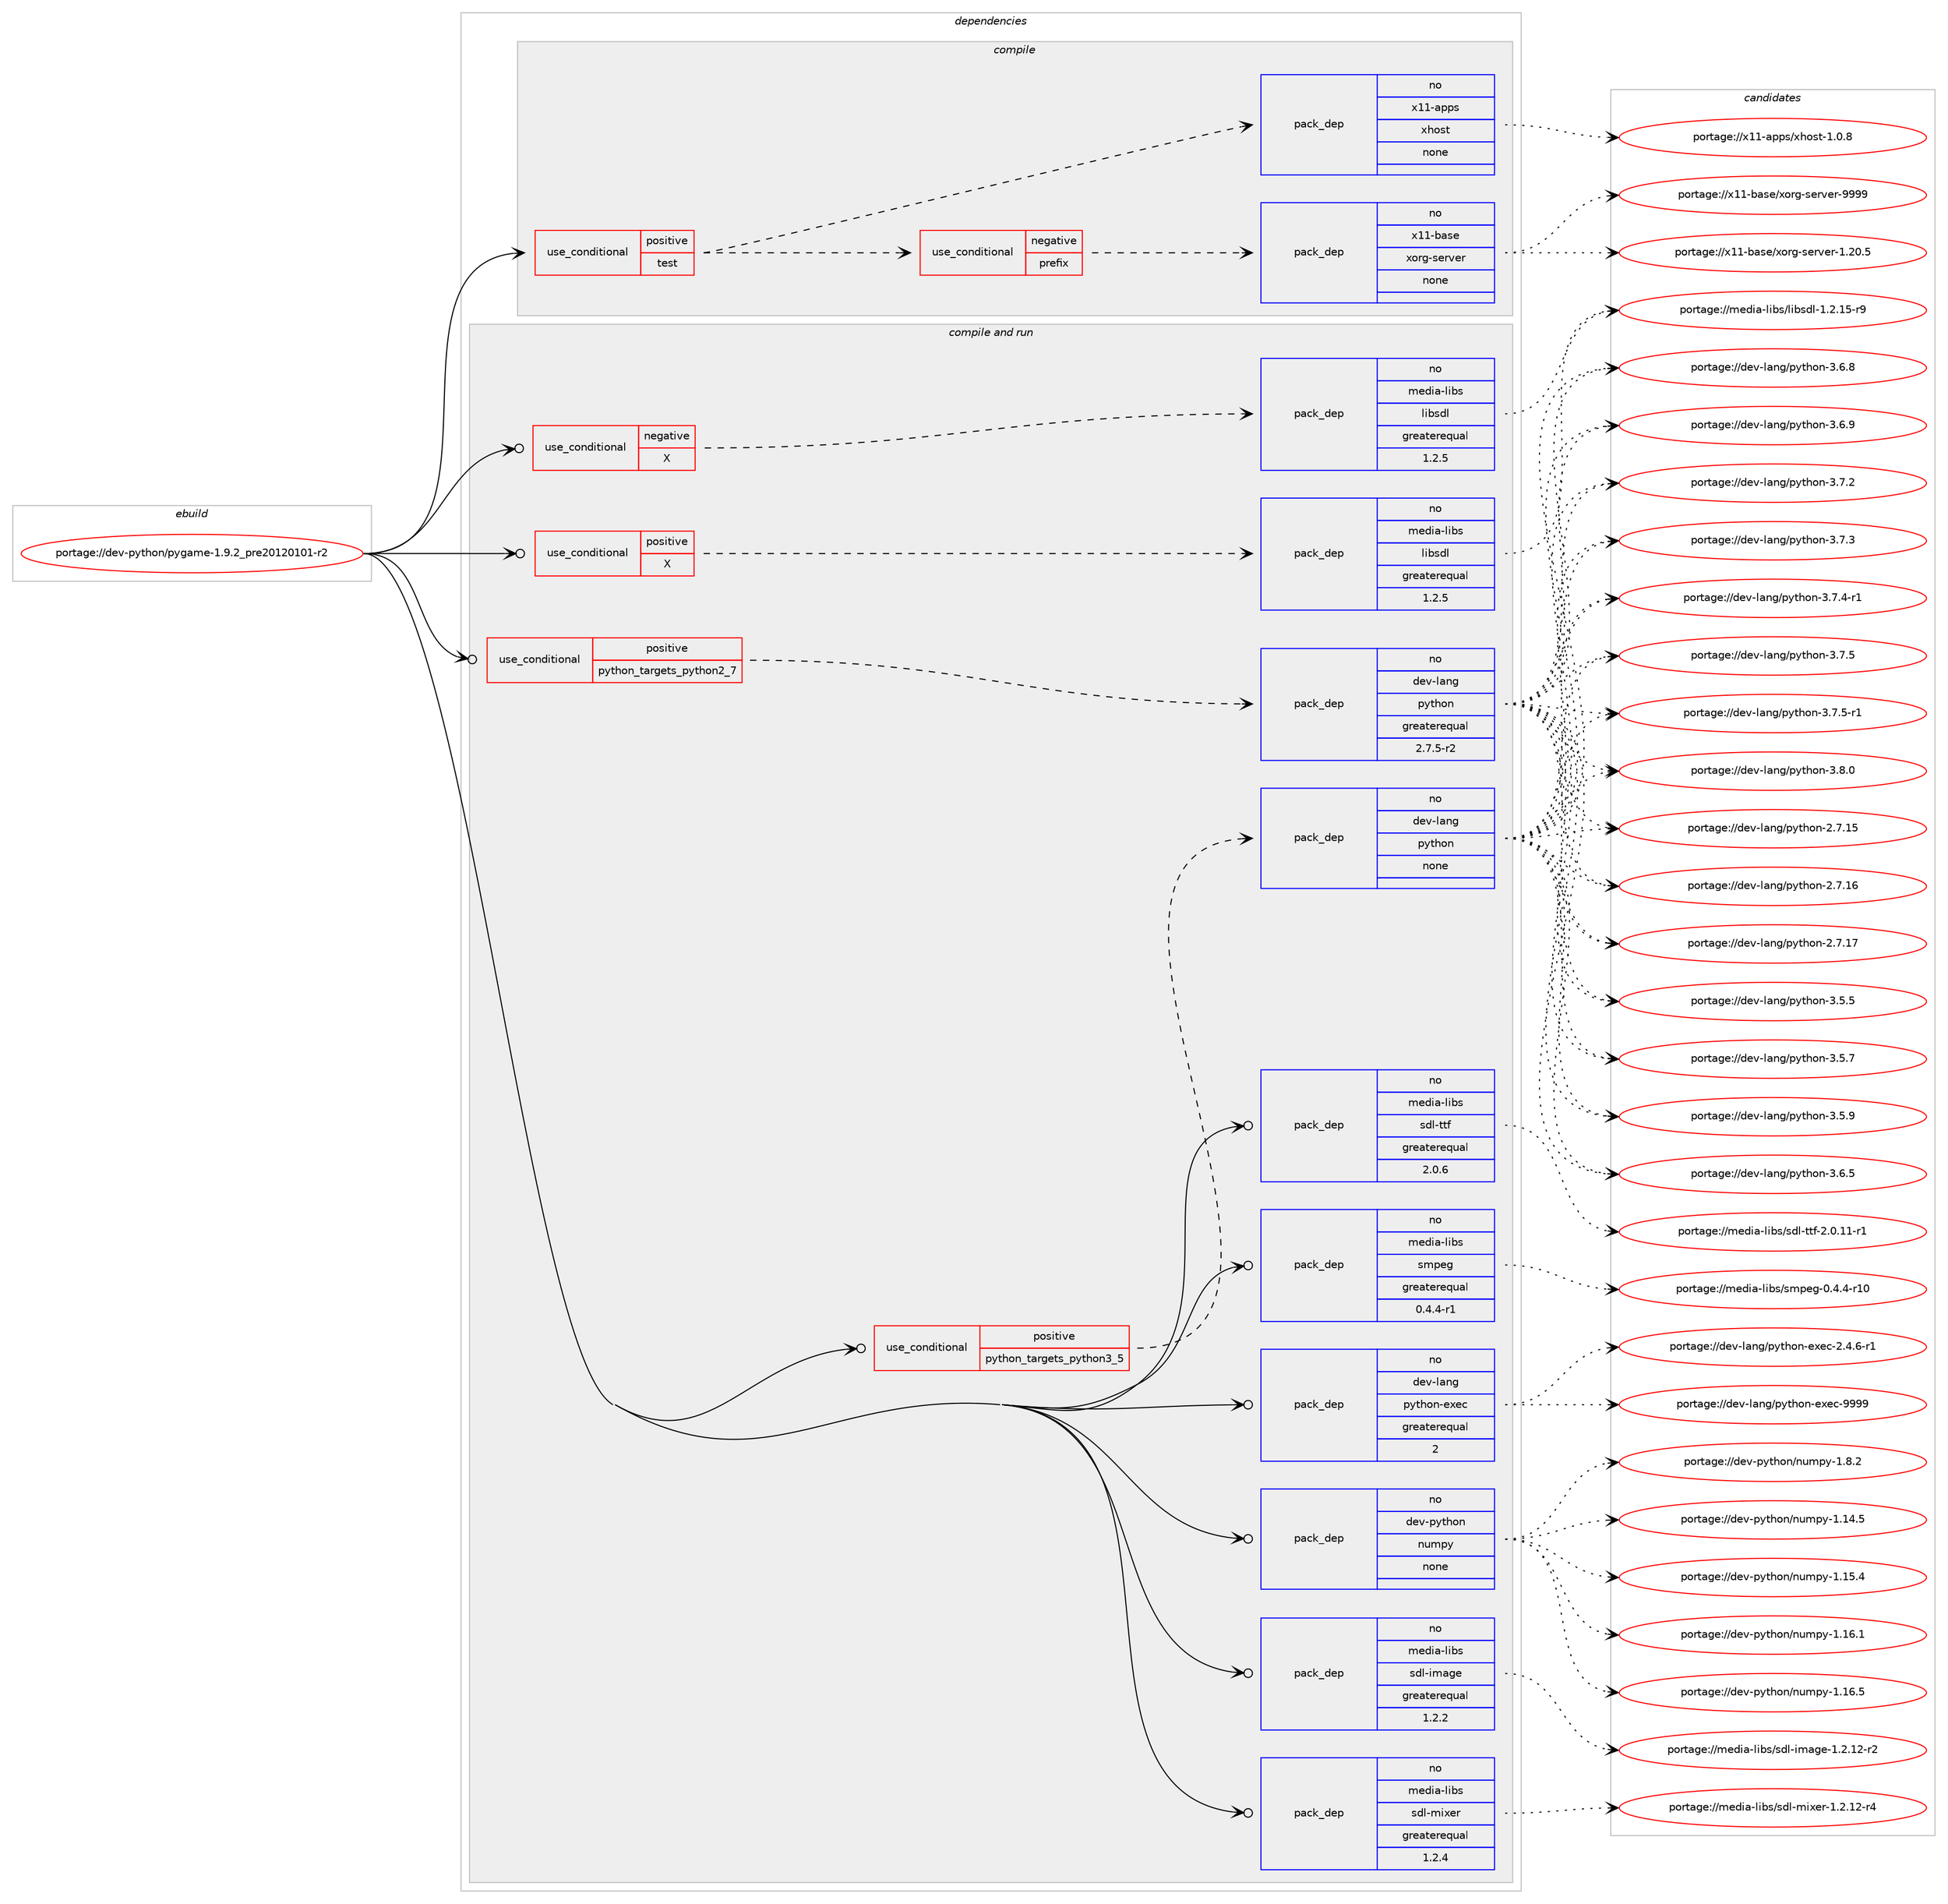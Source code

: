 digraph prolog {

# *************
# Graph options
# *************

newrank=true;
concentrate=true;
compound=true;
graph [rankdir=LR,fontname=Helvetica,fontsize=10,ranksep=1.5];#, ranksep=2.5, nodesep=0.2];
edge  [arrowhead=vee];
node  [fontname=Helvetica,fontsize=10];

# **********
# The ebuild
# **********

subgraph cluster_leftcol {
color=gray;
label=<<i>ebuild</i>>;
id [label="portage://dev-python/pygame-1.9.2_pre20120101-r2", color=red, width=4, href="../dev-python/pygame-1.9.2_pre20120101-r2.svg"];
}

# ****************
# The dependencies
# ****************

subgraph cluster_midcol {
color=gray;
label=<<i>dependencies</i>>;
subgraph cluster_compile {
fillcolor="#eeeeee";
style=filled;
label=<<i>compile</i>>;
subgraph cond35179 {
dependency160815 [label=<<TABLE BORDER="0" CELLBORDER="1" CELLSPACING="0" CELLPADDING="4"><TR><TD ROWSPAN="3" CELLPADDING="10">use_conditional</TD></TR><TR><TD>positive</TD></TR><TR><TD>test</TD></TR></TABLE>>, shape=none, color=red];
subgraph cond35180 {
dependency160816 [label=<<TABLE BORDER="0" CELLBORDER="1" CELLSPACING="0" CELLPADDING="4"><TR><TD ROWSPAN="3" CELLPADDING="10">use_conditional</TD></TR><TR><TD>negative</TD></TR><TR><TD>prefix</TD></TR></TABLE>>, shape=none, color=red];
subgraph pack122269 {
dependency160817 [label=<<TABLE BORDER="0" CELLBORDER="1" CELLSPACING="0" CELLPADDING="4" WIDTH="220"><TR><TD ROWSPAN="6" CELLPADDING="30">pack_dep</TD></TR><TR><TD WIDTH="110">no</TD></TR><TR><TD>x11-base</TD></TR><TR><TD>xorg-server</TD></TR><TR><TD>none</TD></TR><TR><TD></TD></TR></TABLE>>, shape=none, color=blue];
}
dependency160816:e -> dependency160817:w [weight=20,style="dashed",arrowhead="vee"];
}
dependency160815:e -> dependency160816:w [weight=20,style="dashed",arrowhead="vee"];
subgraph pack122270 {
dependency160818 [label=<<TABLE BORDER="0" CELLBORDER="1" CELLSPACING="0" CELLPADDING="4" WIDTH="220"><TR><TD ROWSPAN="6" CELLPADDING="30">pack_dep</TD></TR><TR><TD WIDTH="110">no</TD></TR><TR><TD>x11-apps</TD></TR><TR><TD>xhost</TD></TR><TR><TD>none</TD></TR><TR><TD></TD></TR></TABLE>>, shape=none, color=blue];
}
dependency160815:e -> dependency160818:w [weight=20,style="dashed",arrowhead="vee"];
}
id:e -> dependency160815:w [weight=20,style="solid",arrowhead="vee"];
}
subgraph cluster_compileandrun {
fillcolor="#eeeeee";
style=filled;
label=<<i>compile and run</i>>;
subgraph cond35181 {
dependency160819 [label=<<TABLE BORDER="0" CELLBORDER="1" CELLSPACING="0" CELLPADDING="4"><TR><TD ROWSPAN="3" CELLPADDING="10">use_conditional</TD></TR><TR><TD>negative</TD></TR><TR><TD>X</TD></TR></TABLE>>, shape=none, color=red];
subgraph pack122271 {
dependency160820 [label=<<TABLE BORDER="0" CELLBORDER="1" CELLSPACING="0" CELLPADDING="4" WIDTH="220"><TR><TD ROWSPAN="6" CELLPADDING="30">pack_dep</TD></TR><TR><TD WIDTH="110">no</TD></TR><TR><TD>media-libs</TD></TR><TR><TD>libsdl</TD></TR><TR><TD>greaterequal</TD></TR><TR><TD>1.2.5</TD></TR></TABLE>>, shape=none, color=blue];
}
dependency160819:e -> dependency160820:w [weight=20,style="dashed",arrowhead="vee"];
}
id:e -> dependency160819:w [weight=20,style="solid",arrowhead="odotvee"];
subgraph cond35182 {
dependency160821 [label=<<TABLE BORDER="0" CELLBORDER="1" CELLSPACING="0" CELLPADDING="4"><TR><TD ROWSPAN="3" CELLPADDING="10">use_conditional</TD></TR><TR><TD>positive</TD></TR><TR><TD>X</TD></TR></TABLE>>, shape=none, color=red];
subgraph pack122272 {
dependency160822 [label=<<TABLE BORDER="0" CELLBORDER="1" CELLSPACING="0" CELLPADDING="4" WIDTH="220"><TR><TD ROWSPAN="6" CELLPADDING="30">pack_dep</TD></TR><TR><TD WIDTH="110">no</TD></TR><TR><TD>media-libs</TD></TR><TR><TD>libsdl</TD></TR><TR><TD>greaterequal</TD></TR><TR><TD>1.2.5</TD></TR></TABLE>>, shape=none, color=blue];
}
dependency160821:e -> dependency160822:w [weight=20,style="dashed",arrowhead="vee"];
}
id:e -> dependency160821:w [weight=20,style="solid",arrowhead="odotvee"];
subgraph cond35183 {
dependency160823 [label=<<TABLE BORDER="0" CELLBORDER="1" CELLSPACING="0" CELLPADDING="4"><TR><TD ROWSPAN="3" CELLPADDING="10">use_conditional</TD></TR><TR><TD>positive</TD></TR><TR><TD>python_targets_python2_7</TD></TR></TABLE>>, shape=none, color=red];
subgraph pack122273 {
dependency160824 [label=<<TABLE BORDER="0" CELLBORDER="1" CELLSPACING="0" CELLPADDING="4" WIDTH="220"><TR><TD ROWSPAN="6" CELLPADDING="30">pack_dep</TD></TR><TR><TD WIDTH="110">no</TD></TR><TR><TD>dev-lang</TD></TR><TR><TD>python</TD></TR><TR><TD>greaterequal</TD></TR><TR><TD>2.7.5-r2</TD></TR></TABLE>>, shape=none, color=blue];
}
dependency160823:e -> dependency160824:w [weight=20,style="dashed",arrowhead="vee"];
}
id:e -> dependency160823:w [weight=20,style="solid",arrowhead="odotvee"];
subgraph cond35184 {
dependency160825 [label=<<TABLE BORDER="0" CELLBORDER="1" CELLSPACING="0" CELLPADDING="4"><TR><TD ROWSPAN="3" CELLPADDING="10">use_conditional</TD></TR><TR><TD>positive</TD></TR><TR><TD>python_targets_python3_5</TD></TR></TABLE>>, shape=none, color=red];
subgraph pack122274 {
dependency160826 [label=<<TABLE BORDER="0" CELLBORDER="1" CELLSPACING="0" CELLPADDING="4" WIDTH="220"><TR><TD ROWSPAN="6" CELLPADDING="30">pack_dep</TD></TR><TR><TD WIDTH="110">no</TD></TR><TR><TD>dev-lang</TD></TR><TR><TD>python</TD></TR><TR><TD>none</TD></TR><TR><TD></TD></TR></TABLE>>, shape=none, color=blue];
}
dependency160825:e -> dependency160826:w [weight=20,style="dashed",arrowhead="vee"];
}
id:e -> dependency160825:w [weight=20,style="solid",arrowhead="odotvee"];
subgraph pack122275 {
dependency160827 [label=<<TABLE BORDER="0" CELLBORDER="1" CELLSPACING="0" CELLPADDING="4" WIDTH="220"><TR><TD ROWSPAN="6" CELLPADDING="30">pack_dep</TD></TR><TR><TD WIDTH="110">no</TD></TR><TR><TD>dev-lang</TD></TR><TR><TD>python-exec</TD></TR><TR><TD>greaterequal</TD></TR><TR><TD>2</TD></TR></TABLE>>, shape=none, color=blue];
}
id:e -> dependency160827:w [weight=20,style="solid",arrowhead="odotvee"];
subgraph pack122276 {
dependency160828 [label=<<TABLE BORDER="0" CELLBORDER="1" CELLSPACING="0" CELLPADDING="4" WIDTH="220"><TR><TD ROWSPAN="6" CELLPADDING="30">pack_dep</TD></TR><TR><TD WIDTH="110">no</TD></TR><TR><TD>dev-python</TD></TR><TR><TD>numpy</TD></TR><TR><TD>none</TD></TR><TR><TD></TD></TR></TABLE>>, shape=none, color=blue];
}
id:e -> dependency160828:w [weight=20,style="solid",arrowhead="odotvee"];
subgraph pack122277 {
dependency160829 [label=<<TABLE BORDER="0" CELLBORDER="1" CELLSPACING="0" CELLPADDING="4" WIDTH="220"><TR><TD ROWSPAN="6" CELLPADDING="30">pack_dep</TD></TR><TR><TD WIDTH="110">no</TD></TR><TR><TD>media-libs</TD></TR><TR><TD>sdl-image</TD></TR><TR><TD>greaterequal</TD></TR><TR><TD>1.2.2</TD></TR></TABLE>>, shape=none, color=blue];
}
id:e -> dependency160829:w [weight=20,style="solid",arrowhead="odotvee"];
subgraph pack122278 {
dependency160830 [label=<<TABLE BORDER="0" CELLBORDER="1" CELLSPACING="0" CELLPADDING="4" WIDTH="220"><TR><TD ROWSPAN="6" CELLPADDING="30">pack_dep</TD></TR><TR><TD WIDTH="110">no</TD></TR><TR><TD>media-libs</TD></TR><TR><TD>sdl-mixer</TD></TR><TR><TD>greaterequal</TD></TR><TR><TD>1.2.4</TD></TR></TABLE>>, shape=none, color=blue];
}
id:e -> dependency160830:w [weight=20,style="solid",arrowhead="odotvee"];
subgraph pack122279 {
dependency160831 [label=<<TABLE BORDER="0" CELLBORDER="1" CELLSPACING="0" CELLPADDING="4" WIDTH="220"><TR><TD ROWSPAN="6" CELLPADDING="30">pack_dep</TD></TR><TR><TD WIDTH="110">no</TD></TR><TR><TD>media-libs</TD></TR><TR><TD>sdl-ttf</TD></TR><TR><TD>greaterequal</TD></TR><TR><TD>2.0.6</TD></TR></TABLE>>, shape=none, color=blue];
}
id:e -> dependency160831:w [weight=20,style="solid",arrowhead="odotvee"];
subgraph pack122280 {
dependency160832 [label=<<TABLE BORDER="0" CELLBORDER="1" CELLSPACING="0" CELLPADDING="4" WIDTH="220"><TR><TD ROWSPAN="6" CELLPADDING="30">pack_dep</TD></TR><TR><TD WIDTH="110">no</TD></TR><TR><TD>media-libs</TD></TR><TR><TD>smpeg</TD></TR><TR><TD>greaterequal</TD></TR><TR><TD>0.4.4-r1</TD></TR></TABLE>>, shape=none, color=blue];
}
id:e -> dependency160832:w [weight=20,style="solid",arrowhead="odotvee"];
}
subgraph cluster_run {
fillcolor="#eeeeee";
style=filled;
label=<<i>run</i>>;
}
}

# **************
# The candidates
# **************

subgraph cluster_choices {
rank=same;
color=gray;
label=<<i>candidates</i>>;

subgraph choice122269 {
color=black;
nodesep=1;
choiceportage1204949459897115101471201111141034511510111411810111445494650484653 [label="portage://x11-base/xorg-server-1.20.5", color=red, width=4,href="../x11-base/xorg-server-1.20.5.svg"];
choiceportage120494945989711510147120111114103451151011141181011144557575757 [label="portage://x11-base/xorg-server-9999", color=red, width=4,href="../x11-base/xorg-server-9999.svg"];
dependency160817:e -> choiceportage1204949459897115101471201111141034511510111411810111445494650484653:w [style=dotted,weight="100"];
dependency160817:e -> choiceportage120494945989711510147120111114103451151011141181011144557575757:w [style=dotted,weight="100"];
}
subgraph choice122270 {
color=black;
nodesep=1;
choiceportage1204949459711211211547120104111115116454946484656 [label="portage://x11-apps/xhost-1.0.8", color=red, width=4,href="../x11-apps/xhost-1.0.8.svg"];
dependency160818:e -> choiceportage1204949459711211211547120104111115116454946484656:w [style=dotted,weight="100"];
}
subgraph choice122271 {
color=black;
nodesep=1;
choiceportage1091011001059745108105981154710810598115100108454946504649534511457 [label="portage://media-libs/libsdl-1.2.15-r9", color=red, width=4,href="../media-libs/libsdl-1.2.15-r9.svg"];
dependency160820:e -> choiceportage1091011001059745108105981154710810598115100108454946504649534511457:w [style=dotted,weight="100"];
}
subgraph choice122272 {
color=black;
nodesep=1;
choiceportage1091011001059745108105981154710810598115100108454946504649534511457 [label="portage://media-libs/libsdl-1.2.15-r9", color=red, width=4,href="../media-libs/libsdl-1.2.15-r9.svg"];
dependency160822:e -> choiceportage1091011001059745108105981154710810598115100108454946504649534511457:w [style=dotted,weight="100"];
}
subgraph choice122273 {
color=black;
nodesep=1;
choiceportage10010111845108971101034711212111610411111045504655464953 [label="portage://dev-lang/python-2.7.15", color=red, width=4,href="../dev-lang/python-2.7.15.svg"];
choiceportage10010111845108971101034711212111610411111045504655464954 [label="portage://dev-lang/python-2.7.16", color=red, width=4,href="../dev-lang/python-2.7.16.svg"];
choiceportage10010111845108971101034711212111610411111045504655464955 [label="portage://dev-lang/python-2.7.17", color=red, width=4,href="../dev-lang/python-2.7.17.svg"];
choiceportage100101118451089711010347112121116104111110455146534653 [label="portage://dev-lang/python-3.5.5", color=red, width=4,href="../dev-lang/python-3.5.5.svg"];
choiceportage100101118451089711010347112121116104111110455146534655 [label="portage://dev-lang/python-3.5.7", color=red, width=4,href="../dev-lang/python-3.5.7.svg"];
choiceportage100101118451089711010347112121116104111110455146534657 [label="portage://dev-lang/python-3.5.9", color=red, width=4,href="../dev-lang/python-3.5.9.svg"];
choiceportage100101118451089711010347112121116104111110455146544653 [label="portage://dev-lang/python-3.6.5", color=red, width=4,href="../dev-lang/python-3.6.5.svg"];
choiceportage100101118451089711010347112121116104111110455146544656 [label="portage://dev-lang/python-3.6.8", color=red, width=4,href="../dev-lang/python-3.6.8.svg"];
choiceportage100101118451089711010347112121116104111110455146544657 [label="portage://dev-lang/python-3.6.9", color=red, width=4,href="../dev-lang/python-3.6.9.svg"];
choiceportage100101118451089711010347112121116104111110455146554650 [label="portage://dev-lang/python-3.7.2", color=red, width=4,href="../dev-lang/python-3.7.2.svg"];
choiceportage100101118451089711010347112121116104111110455146554651 [label="portage://dev-lang/python-3.7.3", color=red, width=4,href="../dev-lang/python-3.7.3.svg"];
choiceportage1001011184510897110103471121211161041111104551465546524511449 [label="portage://dev-lang/python-3.7.4-r1", color=red, width=4,href="../dev-lang/python-3.7.4-r1.svg"];
choiceportage100101118451089711010347112121116104111110455146554653 [label="portage://dev-lang/python-3.7.5", color=red, width=4,href="../dev-lang/python-3.7.5.svg"];
choiceportage1001011184510897110103471121211161041111104551465546534511449 [label="portage://dev-lang/python-3.7.5-r1", color=red, width=4,href="../dev-lang/python-3.7.5-r1.svg"];
choiceportage100101118451089711010347112121116104111110455146564648 [label="portage://dev-lang/python-3.8.0", color=red, width=4,href="../dev-lang/python-3.8.0.svg"];
dependency160824:e -> choiceportage10010111845108971101034711212111610411111045504655464953:w [style=dotted,weight="100"];
dependency160824:e -> choiceportage10010111845108971101034711212111610411111045504655464954:w [style=dotted,weight="100"];
dependency160824:e -> choiceportage10010111845108971101034711212111610411111045504655464955:w [style=dotted,weight="100"];
dependency160824:e -> choiceportage100101118451089711010347112121116104111110455146534653:w [style=dotted,weight="100"];
dependency160824:e -> choiceportage100101118451089711010347112121116104111110455146534655:w [style=dotted,weight="100"];
dependency160824:e -> choiceportage100101118451089711010347112121116104111110455146534657:w [style=dotted,weight="100"];
dependency160824:e -> choiceportage100101118451089711010347112121116104111110455146544653:w [style=dotted,weight="100"];
dependency160824:e -> choiceportage100101118451089711010347112121116104111110455146544656:w [style=dotted,weight="100"];
dependency160824:e -> choiceportage100101118451089711010347112121116104111110455146544657:w [style=dotted,weight="100"];
dependency160824:e -> choiceportage100101118451089711010347112121116104111110455146554650:w [style=dotted,weight="100"];
dependency160824:e -> choiceportage100101118451089711010347112121116104111110455146554651:w [style=dotted,weight="100"];
dependency160824:e -> choiceportage1001011184510897110103471121211161041111104551465546524511449:w [style=dotted,weight="100"];
dependency160824:e -> choiceportage100101118451089711010347112121116104111110455146554653:w [style=dotted,weight="100"];
dependency160824:e -> choiceportage1001011184510897110103471121211161041111104551465546534511449:w [style=dotted,weight="100"];
dependency160824:e -> choiceportage100101118451089711010347112121116104111110455146564648:w [style=dotted,weight="100"];
}
subgraph choice122274 {
color=black;
nodesep=1;
choiceportage10010111845108971101034711212111610411111045504655464953 [label="portage://dev-lang/python-2.7.15", color=red, width=4,href="../dev-lang/python-2.7.15.svg"];
choiceportage10010111845108971101034711212111610411111045504655464954 [label="portage://dev-lang/python-2.7.16", color=red, width=4,href="../dev-lang/python-2.7.16.svg"];
choiceportage10010111845108971101034711212111610411111045504655464955 [label="portage://dev-lang/python-2.7.17", color=red, width=4,href="../dev-lang/python-2.7.17.svg"];
choiceportage100101118451089711010347112121116104111110455146534653 [label="portage://dev-lang/python-3.5.5", color=red, width=4,href="../dev-lang/python-3.5.5.svg"];
choiceportage100101118451089711010347112121116104111110455146534655 [label="portage://dev-lang/python-3.5.7", color=red, width=4,href="../dev-lang/python-3.5.7.svg"];
choiceportage100101118451089711010347112121116104111110455146534657 [label="portage://dev-lang/python-3.5.9", color=red, width=4,href="../dev-lang/python-3.5.9.svg"];
choiceportage100101118451089711010347112121116104111110455146544653 [label="portage://dev-lang/python-3.6.5", color=red, width=4,href="../dev-lang/python-3.6.5.svg"];
choiceportage100101118451089711010347112121116104111110455146544656 [label="portage://dev-lang/python-3.6.8", color=red, width=4,href="../dev-lang/python-3.6.8.svg"];
choiceportage100101118451089711010347112121116104111110455146544657 [label="portage://dev-lang/python-3.6.9", color=red, width=4,href="../dev-lang/python-3.6.9.svg"];
choiceportage100101118451089711010347112121116104111110455146554650 [label="portage://dev-lang/python-3.7.2", color=red, width=4,href="../dev-lang/python-3.7.2.svg"];
choiceportage100101118451089711010347112121116104111110455146554651 [label="portage://dev-lang/python-3.7.3", color=red, width=4,href="../dev-lang/python-3.7.3.svg"];
choiceportage1001011184510897110103471121211161041111104551465546524511449 [label="portage://dev-lang/python-3.7.4-r1", color=red, width=4,href="../dev-lang/python-3.7.4-r1.svg"];
choiceportage100101118451089711010347112121116104111110455146554653 [label="portage://dev-lang/python-3.7.5", color=red, width=4,href="../dev-lang/python-3.7.5.svg"];
choiceportage1001011184510897110103471121211161041111104551465546534511449 [label="portage://dev-lang/python-3.7.5-r1", color=red, width=4,href="../dev-lang/python-3.7.5-r1.svg"];
choiceportage100101118451089711010347112121116104111110455146564648 [label="portage://dev-lang/python-3.8.0", color=red, width=4,href="../dev-lang/python-3.8.0.svg"];
dependency160826:e -> choiceportage10010111845108971101034711212111610411111045504655464953:w [style=dotted,weight="100"];
dependency160826:e -> choiceportage10010111845108971101034711212111610411111045504655464954:w [style=dotted,weight="100"];
dependency160826:e -> choiceportage10010111845108971101034711212111610411111045504655464955:w [style=dotted,weight="100"];
dependency160826:e -> choiceportage100101118451089711010347112121116104111110455146534653:w [style=dotted,weight="100"];
dependency160826:e -> choiceportage100101118451089711010347112121116104111110455146534655:w [style=dotted,weight="100"];
dependency160826:e -> choiceportage100101118451089711010347112121116104111110455146534657:w [style=dotted,weight="100"];
dependency160826:e -> choiceportage100101118451089711010347112121116104111110455146544653:w [style=dotted,weight="100"];
dependency160826:e -> choiceportage100101118451089711010347112121116104111110455146544656:w [style=dotted,weight="100"];
dependency160826:e -> choiceportage100101118451089711010347112121116104111110455146544657:w [style=dotted,weight="100"];
dependency160826:e -> choiceportage100101118451089711010347112121116104111110455146554650:w [style=dotted,weight="100"];
dependency160826:e -> choiceportage100101118451089711010347112121116104111110455146554651:w [style=dotted,weight="100"];
dependency160826:e -> choiceportage1001011184510897110103471121211161041111104551465546524511449:w [style=dotted,weight="100"];
dependency160826:e -> choiceportage100101118451089711010347112121116104111110455146554653:w [style=dotted,weight="100"];
dependency160826:e -> choiceportage1001011184510897110103471121211161041111104551465546534511449:w [style=dotted,weight="100"];
dependency160826:e -> choiceportage100101118451089711010347112121116104111110455146564648:w [style=dotted,weight="100"];
}
subgraph choice122275 {
color=black;
nodesep=1;
choiceportage10010111845108971101034711212111610411111045101120101994550465246544511449 [label="portage://dev-lang/python-exec-2.4.6-r1", color=red, width=4,href="../dev-lang/python-exec-2.4.6-r1.svg"];
choiceportage10010111845108971101034711212111610411111045101120101994557575757 [label="portage://dev-lang/python-exec-9999", color=red, width=4,href="../dev-lang/python-exec-9999.svg"];
dependency160827:e -> choiceportage10010111845108971101034711212111610411111045101120101994550465246544511449:w [style=dotted,weight="100"];
dependency160827:e -> choiceportage10010111845108971101034711212111610411111045101120101994557575757:w [style=dotted,weight="100"];
}
subgraph choice122276 {
color=black;
nodesep=1;
choiceportage100101118451121211161041111104711011710911212145494649524653 [label="portage://dev-python/numpy-1.14.5", color=red, width=4,href="../dev-python/numpy-1.14.5.svg"];
choiceportage100101118451121211161041111104711011710911212145494649534652 [label="portage://dev-python/numpy-1.15.4", color=red, width=4,href="../dev-python/numpy-1.15.4.svg"];
choiceportage100101118451121211161041111104711011710911212145494649544649 [label="portage://dev-python/numpy-1.16.1", color=red, width=4,href="../dev-python/numpy-1.16.1.svg"];
choiceportage100101118451121211161041111104711011710911212145494649544653 [label="portage://dev-python/numpy-1.16.5", color=red, width=4,href="../dev-python/numpy-1.16.5.svg"];
choiceportage1001011184511212111610411111047110117109112121454946564650 [label="portage://dev-python/numpy-1.8.2", color=red, width=4,href="../dev-python/numpy-1.8.2.svg"];
dependency160828:e -> choiceportage100101118451121211161041111104711011710911212145494649524653:w [style=dotted,weight="100"];
dependency160828:e -> choiceportage100101118451121211161041111104711011710911212145494649534652:w [style=dotted,weight="100"];
dependency160828:e -> choiceportage100101118451121211161041111104711011710911212145494649544649:w [style=dotted,weight="100"];
dependency160828:e -> choiceportage100101118451121211161041111104711011710911212145494649544653:w [style=dotted,weight="100"];
dependency160828:e -> choiceportage1001011184511212111610411111047110117109112121454946564650:w [style=dotted,weight="100"];
}
subgraph choice122277 {
color=black;
nodesep=1;
choiceportage109101100105974510810598115471151001084510510997103101454946504649504511450 [label="portage://media-libs/sdl-image-1.2.12-r2", color=red, width=4,href="../media-libs/sdl-image-1.2.12-r2.svg"];
dependency160829:e -> choiceportage109101100105974510810598115471151001084510510997103101454946504649504511450:w [style=dotted,weight="100"];
}
subgraph choice122278 {
color=black;
nodesep=1;
choiceportage1091011001059745108105981154711510010845109105120101114454946504649504511452 [label="portage://media-libs/sdl-mixer-1.2.12-r4", color=red, width=4,href="../media-libs/sdl-mixer-1.2.12-r4.svg"];
dependency160830:e -> choiceportage1091011001059745108105981154711510010845109105120101114454946504649504511452:w [style=dotted,weight="100"];
}
subgraph choice122279 {
color=black;
nodesep=1;
choiceportage1091011001059745108105981154711510010845116116102455046484649494511449 [label="portage://media-libs/sdl-ttf-2.0.11-r1", color=red, width=4,href="../media-libs/sdl-ttf-2.0.11-r1.svg"];
dependency160831:e -> choiceportage1091011001059745108105981154711510010845116116102455046484649494511449:w [style=dotted,weight="100"];
}
subgraph choice122280 {
color=black;
nodesep=1;
choiceportage10910110010597451081059811547115109112101103454846524652451144948 [label="portage://media-libs/smpeg-0.4.4-r10", color=red, width=4,href="../media-libs/smpeg-0.4.4-r10.svg"];
dependency160832:e -> choiceportage10910110010597451081059811547115109112101103454846524652451144948:w [style=dotted,weight="100"];
}
}

}
